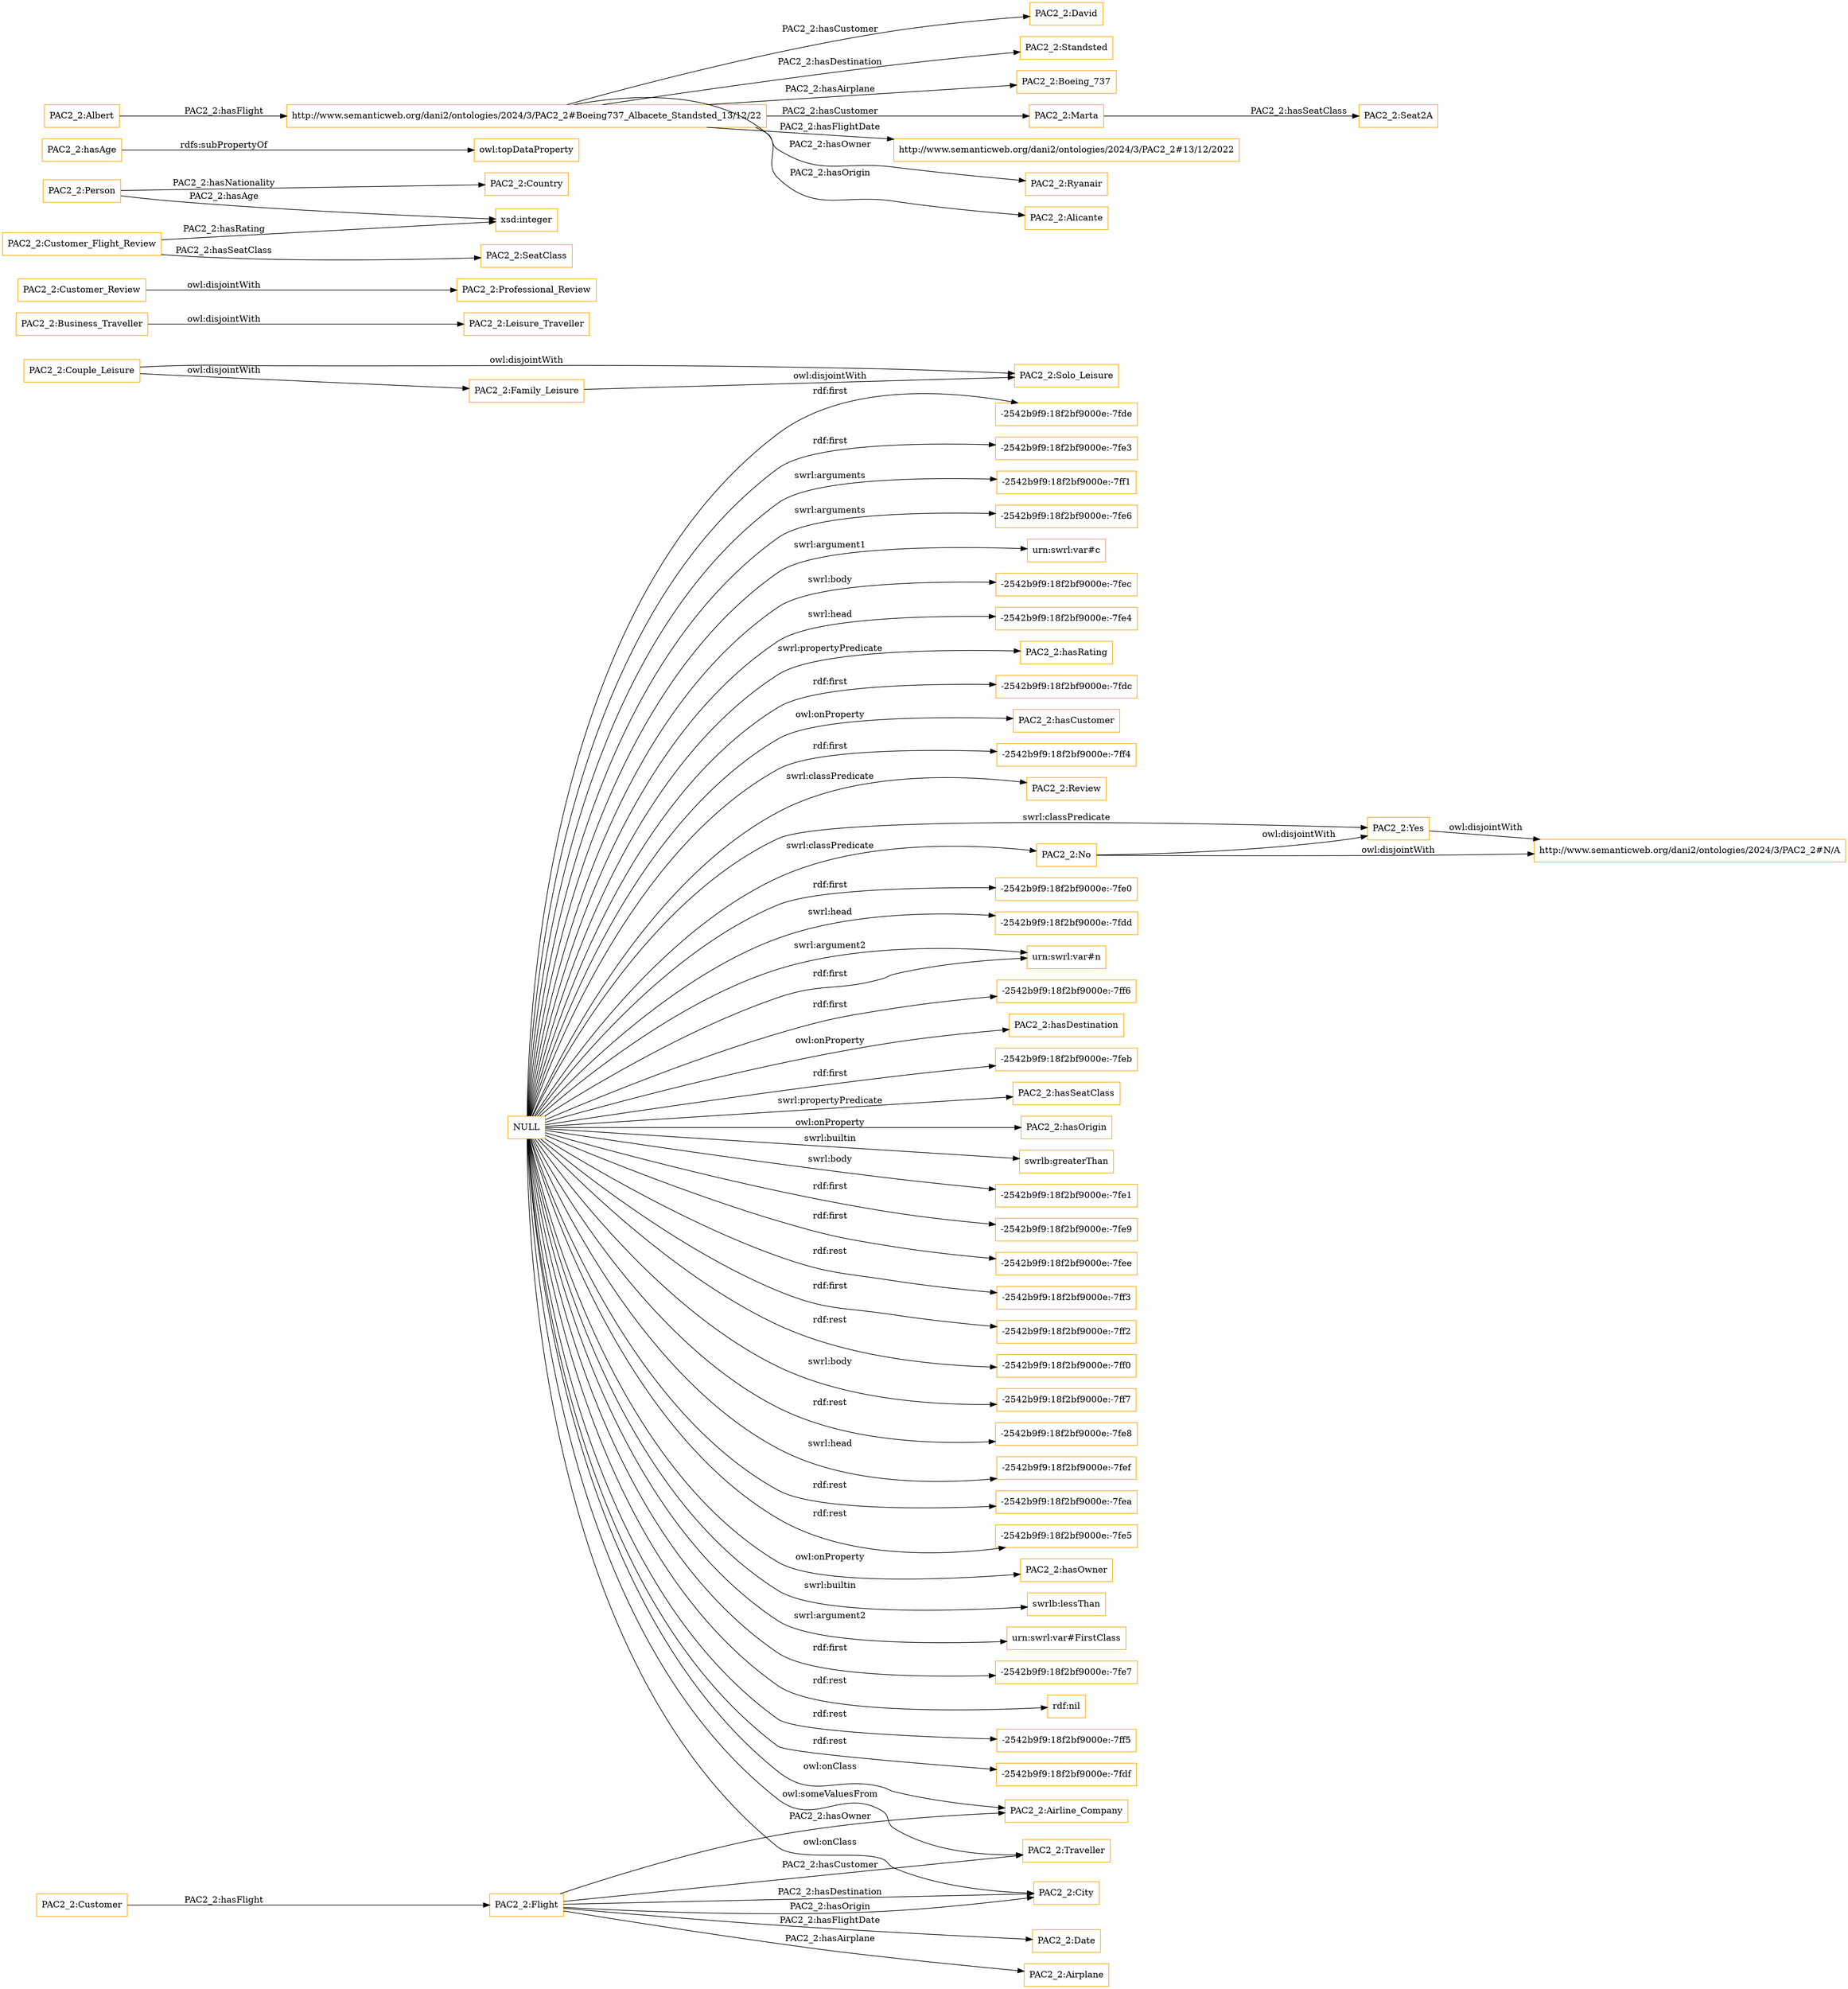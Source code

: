 digraph ar2dtool_diagram { 
rankdir=LR;
size="1501"
node [shape = rectangle, color="orange"]; "PAC2_2:Date" "PAC2_2:Solo_Leisure" "PAC2_2:Airline_Company" "PAC2_2:Airplane" "http://www.semanticweb.org/dani2/ontologies/2024/3/PAC2_2#N/A" "PAC2_2:Leisure_Traveller" "PAC2_2:Professional_Review" "PAC2_2:Review" "PAC2_2:Couple_Leisure" "PAC2_2:Person" "PAC2_2:SeatClass" "PAC2_2:Business_Traveller" "PAC2_2:Flight" "PAC2_2:Traveller" "PAC2_2:Customer_Review" "PAC2_2:Yes" "PAC2_2:Country" "PAC2_2:City" "PAC2_2:Customer" "PAC2_2:Customer_Flight_Review" "PAC2_2:Family_Leisure" "PAC2_2:No" ; /*classes style*/
	"NULL" -> "-2542b9f9:18f2bf9000e:-7fe0" [ label = "rdf:first" ];
	"NULL" -> "-2542b9f9:18f2bf9000e:-7fdd" [ label = "swrl:head" ];
	"NULL" -> "urn:swrl:var#n" [ label = "rdf:first" ];
	"NULL" -> "-2542b9f9:18f2bf9000e:-7ff6" [ label = "rdf:first" ];
	"NULL" -> "urn:swrl:var#n" [ label = "swrl:argument2" ];
	"NULL" -> "PAC2_2:hasDestination" [ label = "owl:onProperty" ];
	"NULL" -> "-2542b9f9:18f2bf9000e:-7feb" [ label = "rdf:first" ];
	"NULL" -> "PAC2_2:hasSeatClass" [ label = "swrl:propertyPredicate" ];
	"NULL" -> "PAC2_2:hasOrigin" [ label = "owl:onProperty" ];
	"NULL" -> "PAC2_2:Airline_Company" [ label = "owl:onClass" ];
	"NULL" -> "swrlb:greaterThan" [ label = "swrl:builtin" ];
	"NULL" -> "-2542b9f9:18f2bf9000e:-7fe1" [ label = "swrl:body" ];
	"NULL" -> "-2542b9f9:18f2bf9000e:-7fe9" [ label = "rdf:first" ];
	"NULL" -> "-2542b9f9:18f2bf9000e:-7fee" [ label = "rdf:first" ];
	"NULL" -> "-2542b9f9:18f2bf9000e:-7ff3" [ label = "rdf:rest" ];
	"NULL" -> "-2542b9f9:18f2bf9000e:-7ff2" [ label = "rdf:first" ];
	"NULL" -> "PAC2_2:Yes" [ label = "swrl:classPredicate" ];
	"NULL" -> "-2542b9f9:18f2bf9000e:-7ff0" [ label = "rdf:rest" ];
	"NULL" -> "PAC2_2:Traveller" [ label = "owl:someValuesFrom" ];
	"NULL" -> "-2542b9f9:18f2bf9000e:-7ff7" [ label = "swrl:body" ];
	"NULL" -> "-2542b9f9:18f2bf9000e:-7fe8" [ label = "rdf:rest" ];
	"NULL" -> "-2542b9f9:18f2bf9000e:-7fef" [ label = "swrl:head" ];
	"NULL" -> "-2542b9f9:18f2bf9000e:-7fea" [ label = "rdf:rest" ];
	"NULL" -> "-2542b9f9:18f2bf9000e:-7fe5" [ label = "rdf:rest" ];
	"NULL" -> "PAC2_2:hasOwner" [ label = "owl:onProperty" ];
	"NULL" -> "swrlb:lessThan" [ label = "swrl:builtin" ];
	"NULL" -> "urn:swrl:var#FirstClass" [ label = "swrl:argument2" ];
	"NULL" -> "-2542b9f9:18f2bf9000e:-7fe7" [ label = "rdf:first" ];
	"NULL" -> "rdf:nil" [ label = "rdf:rest" ];
	"NULL" -> "-2542b9f9:18f2bf9000e:-7ff5" [ label = "rdf:rest" ];
	"NULL" -> "-2542b9f9:18f2bf9000e:-7fdf" [ label = "rdf:rest" ];
	"NULL" -> "-2542b9f9:18f2bf9000e:-7fde" [ label = "rdf:first" ];
	"NULL" -> "-2542b9f9:18f2bf9000e:-7fe3" [ label = "rdf:first" ];
	"NULL" -> "-2542b9f9:18f2bf9000e:-7ff1" [ label = "swrl:arguments" ];
	"NULL" -> "PAC2_2:Review" [ label = "swrl:classPredicate" ];
	"NULL" -> "-2542b9f9:18f2bf9000e:-7fe6" [ label = "swrl:arguments" ];
	"NULL" -> "PAC2_2:No" [ label = "swrl:classPredicate" ];
	"NULL" -> "urn:swrl:var#c" [ label = "swrl:argument1" ];
	"NULL" -> "-2542b9f9:18f2bf9000e:-7fec" [ label = "swrl:body" ];
	"NULL" -> "PAC2_2:City" [ label = "owl:onClass" ];
	"NULL" -> "-2542b9f9:18f2bf9000e:-7fe4" [ label = "swrl:head" ];
	"NULL" -> "PAC2_2:hasRating" [ label = "swrl:propertyPredicate" ];
	"NULL" -> "-2542b9f9:18f2bf9000e:-7fdc" [ label = "rdf:first" ];
	"NULL" -> "PAC2_2:hasCustomer" [ label = "owl:onProperty" ];
	"NULL" -> "-2542b9f9:18f2bf9000e:-7ff4" [ label = "rdf:first" ];
	"PAC2_2:Family_Leisure" -> "PAC2_2:Solo_Leisure" [ label = "owl:disjointWith" ];
	"PAC2_2:hasAge" -> "owl:topDataProperty" [ label = "rdfs:subPropertyOf" ];
	"PAC2_2:Business_Traveller" -> "PAC2_2:Leisure_Traveller" [ label = "owl:disjointWith" ];
	"PAC2_2:Couple_Leisure" -> "PAC2_2:Solo_Leisure" [ label = "owl:disjointWith" ];
	"PAC2_2:Couple_Leisure" -> "PAC2_2:Family_Leisure" [ label = "owl:disjointWith" ];
	"http://www.semanticweb.org/dani2/ontologies/2024/3/PAC2_2#Boeing737_Albacete_Standsted_13/12/22" -> "PAC2_2:David" [ label = "PAC2_2:hasCustomer" ];
	"http://www.semanticweb.org/dani2/ontologies/2024/3/PAC2_2#Boeing737_Albacete_Standsted_13/12/22" -> "PAC2_2:Standsted" [ label = "PAC2_2:hasDestination" ];
	"http://www.semanticweb.org/dani2/ontologies/2024/3/PAC2_2#Boeing737_Albacete_Standsted_13/12/22" -> "PAC2_2:Boeing_737" [ label = "PAC2_2:hasAirplane" ];
	"http://www.semanticweb.org/dani2/ontologies/2024/3/PAC2_2#Boeing737_Albacete_Standsted_13/12/22" -> "PAC2_2:Marta" [ label = "PAC2_2:hasCustomer" ];
	"http://www.semanticweb.org/dani2/ontologies/2024/3/PAC2_2#Boeing737_Albacete_Standsted_13/12/22" -> "http://www.semanticweb.org/dani2/ontologies/2024/3/PAC2_2#13/12/2022" [ label = "PAC2_2:hasFlightDate" ];
	"http://www.semanticweb.org/dani2/ontologies/2024/3/PAC2_2#Boeing737_Albacete_Standsted_13/12/22" -> "PAC2_2:Ryanair" [ label = "PAC2_2:hasOwner" ];
	"http://www.semanticweb.org/dani2/ontologies/2024/3/PAC2_2#Boeing737_Albacete_Standsted_13/12/22" -> "PAC2_2:Alicante" [ label = "PAC2_2:hasOrigin" ];
	"PAC2_2:Customer_Review" -> "PAC2_2:Professional_Review" [ label = "owl:disjointWith" ];
	"PAC2_2:Marta" -> "PAC2_2:Seat2A" [ label = "PAC2_2:hasSeatClass" ];
	"PAC2_2:Albert" -> "http://www.semanticweb.org/dani2/ontologies/2024/3/PAC2_2#Boeing737_Albacete_Standsted_13/12/22" [ label = "PAC2_2:hasFlight" ];
	"PAC2_2:No" -> "http://www.semanticweb.org/dani2/ontologies/2024/3/PAC2_2#N/A" [ label = "owl:disjointWith" ];
	"PAC2_2:No" -> "PAC2_2:Yes" [ label = "owl:disjointWith" ];
	"PAC2_2:Yes" -> "http://www.semanticweb.org/dani2/ontologies/2024/3/PAC2_2#N/A" [ label = "owl:disjointWith" ];
	"PAC2_2:Flight" -> "PAC2_2:Date" [ label = "PAC2_2:hasFlightDate" ];
	"PAC2_2:Customer" -> "PAC2_2:Flight" [ label = "PAC2_2:hasFlight" ];
	"PAC2_2:Person" -> "xsd:integer" [ label = "PAC2_2:hasAge" ];
	"PAC2_2:Flight" -> "PAC2_2:Traveller" [ label = "PAC2_2:hasCustomer" ];
	"PAC2_2:Customer_Flight_Review" -> "xsd:integer" [ label = "PAC2_2:hasRating" ];
	"PAC2_2:Flight" -> "PAC2_2:City" [ label = "PAC2_2:hasDestination" ];
	"PAC2_2:Flight" -> "PAC2_2:Airplane" [ label = "PAC2_2:hasAirplane" ];
	"PAC2_2:Person" -> "PAC2_2:Country" [ label = "PAC2_2:hasNationality" ];
	"PAC2_2:Flight" -> "PAC2_2:Airline_Company" [ label = "PAC2_2:hasOwner" ];
	"PAC2_2:Customer_Flight_Review" -> "PAC2_2:SeatClass" [ label = "PAC2_2:hasSeatClass" ];
	"PAC2_2:Flight" -> "PAC2_2:City" [ label = "PAC2_2:hasOrigin" ];

}
